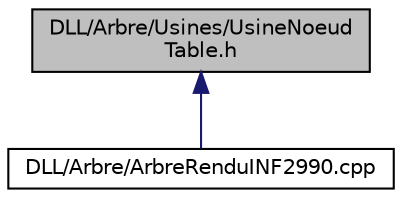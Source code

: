 digraph "DLL/Arbre/Usines/UsineNoeudTable.h"
{
  edge [fontname="Helvetica",fontsize="10",labelfontname="Helvetica",labelfontsize="10"];
  node [fontname="Helvetica",fontsize="10",shape=record];
  Node1 [label="DLL/Arbre/Usines/UsineNoeud\lTable.h",height=0.2,width=0.4,color="black", fillcolor="grey75", style="filled", fontcolor="black"];
  Node1 -> Node2 [dir="back",color="midnightblue",fontsize="10",style="solid",fontname="Helvetica"];
  Node2 [label="DLL/Arbre/ArbreRenduINF2990.cpp",height=0.2,width=0.4,color="black", fillcolor="white", style="filled",URL="$de/d39/_arbre_rendu_i_n_f2990_8cpp.html"];
}
